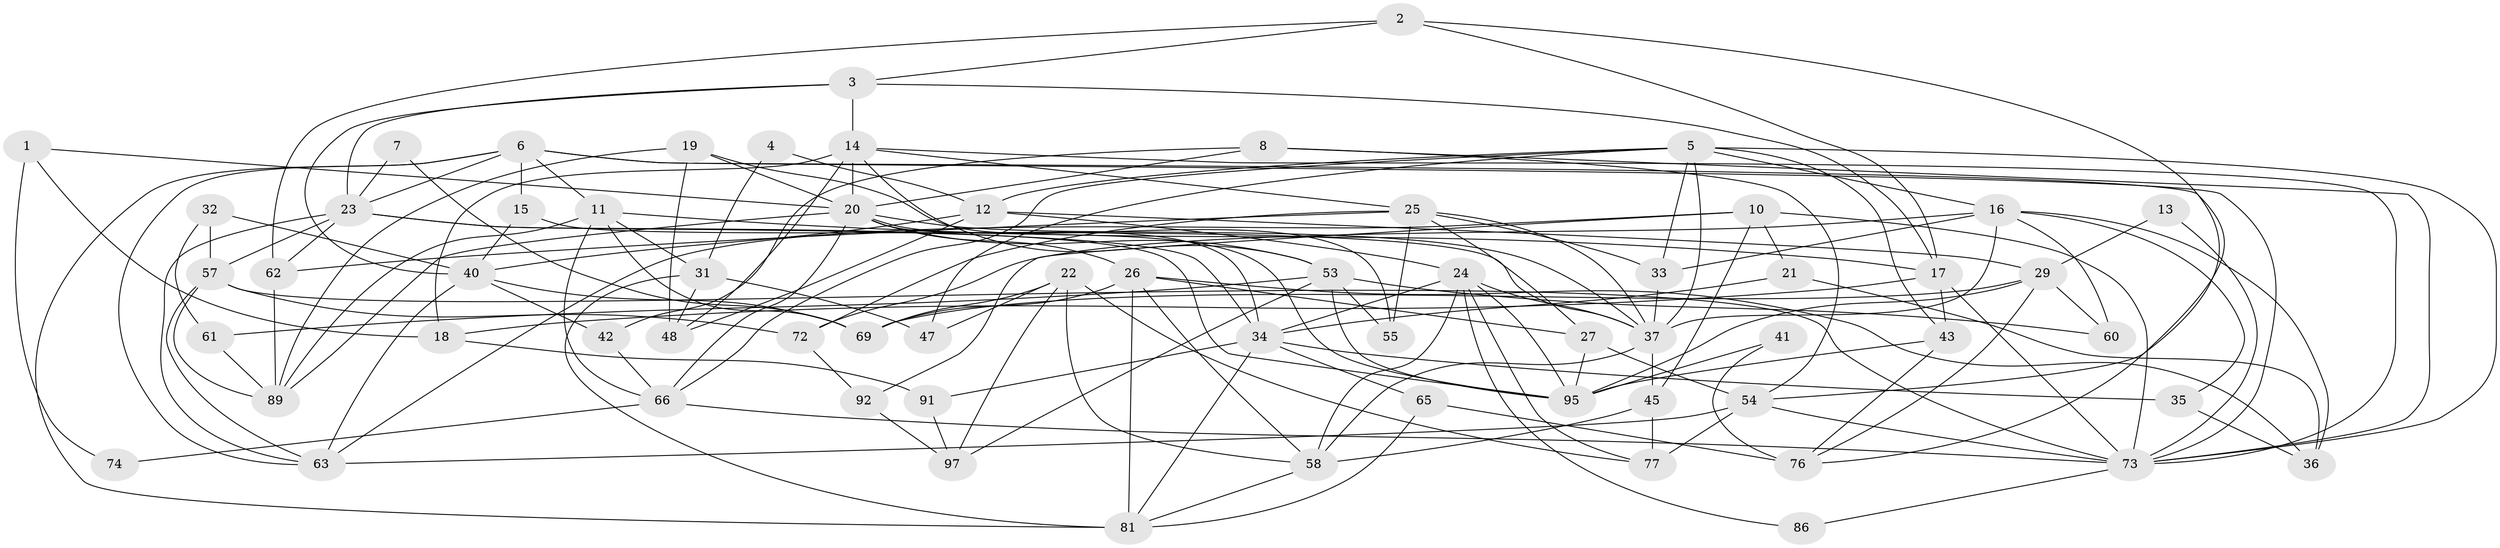 // original degree distribution, {3: 0.28, 5: 0.19, 2: 0.11, 7: 0.03, 6: 0.09, 4: 0.29, 8: 0.01}
// Generated by graph-tools (version 1.1) at 2025/38/02/21/25 10:38:59]
// undirected, 65 vertices, 161 edges
graph export_dot {
graph [start="1"]
  node [color=gray90,style=filled];
  1;
  2 [super="+64"];
  3;
  4;
  5 [super="+38"];
  6 [super="+28"];
  7;
  8 [super="+9"];
  10 [super="+70"];
  11 [super="+50"];
  12 [super="+59"];
  13;
  14 [super="+88"];
  15;
  16 [super="+49"];
  17 [super="+93"];
  18 [super="+46"];
  19;
  20 [super="+79"];
  21 [super="+75"];
  22 [super="+44"];
  23 [super="+56"];
  24 [super="+96"];
  25 [super="+51"];
  26 [super="+67"];
  27 [super="+30"];
  29 [super="+85"];
  31 [super="+39"];
  32;
  33;
  34 [super="+80"];
  35;
  36;
  37 [super="+99"];
  40 [super="+52"];
  41;
  42;
  43;
  45;
  47;
  48;
  53;
  54 [super="+71"];
  55;
  57 [super="+83"];
  58 [super="+82"];
  60 [super="+78"];
  61;
  62 [super="+94"];
  63 [super="+68"];
  65;
  66 [super="+87"];
  69;
  72;
  73 [super="+84"];
  74;
  76 [super="+90"];
  77;
  81 [super="+98"];
  86;
  89;
  91;
  92;
  95 [super="+100"];
  97;
  1 -- 18;
  1 -- 74;
  1 -- 20;
  2 -- 3;
  2 -- 17;
  2 -- 54;
  2 -- 62;
  3 -- 23;
  3 -- 14;
  3 -- 17;
  3 -- 40;
  4 -- 12;
  4 -- 31;
  5 -- 37;
  5 -- 43;
  5 -- 47;
  5 -- 66;
  5 -- 73;
  5 -- 16;
  5 -- 33;
  5 -- 12;
  6 -- 15;
  6 -- 23;
  6 -- 73;
  6 -- 81;
  6 -- 11;
  6 -- 76;
  6 -- 63;
  7 -- 69;
  7 -- 23;
  8 -- 73;
  8 -- 54;
  8 -- 42;
  8 -- 20;
  10 -- 45;
  10 -- 21;
  10 -- 73;
  10 -- 92;
  10 -- 63;
  11 -- 89;
  11 -- 17;
  11 -- 66;
  11 -- 69;
  11 -- 31;
  12 -- 29;
  12 -- 48;
  12 -- 40;
  12 -- 24;
  13 -- 73;
  13 -- 29;
  14 -- 48;
  14 -- 53;
  14 -- 18 [weight=2];
  14 -- 73;
  14 -- 25;
  14 -- 20;
  15 -- 37;
  15 -- 40;
  16 -- 72;
  16 -- 33;
  16 -- 35;
  16 -- 36;
  16 -- 60;
  16 -- 37;
  17 -- 18;
  17 -- 73;
  17 -- 43;
  18 -- 91;
  19 -- 55;
  19 -- 48;
  19 -- 89;
  19 -- 20;
  20 -- 37;
  20 -- 53;
  20 -- 34;
  20 -- 66;
  20 -- 89;
  20 -- 95;
  20 -- 26;
  21 -- 36;
  21 -- 34;
  22 -- 69;
  22 -- 58;
  22 -- 97;
  22 -- 77;
  22 -- 47;
  23 -- 34;
  23 -- 57;
  23 -- 62;
  23 -- 95;
  23 -- 63;
  24 -- 77;
  24 -- 95;
  24 -- 34;
  24 -- 86;
  24 -- 37;
  24 -- 58;
  25 -- 55;
  25 -- 72;
  25 -- 27;
  25 -- 33;
  25 -- 62;
  25 -- 37;
  26 -- 58;
  26 -- 27;
  26 -- 36;
  26 -- 69;
  26 -- 81;
  27 -- 54;
  27 -- 95;
  29 -- 69;
  29 -- 76;
  29 -- 95;
  29 -- 60;
  31 -- 47;
  31 -- 48;
  31 -- 81;
  32 -- 40;
  32 -- 61;
  32 -- 57;
  33 -- 37;
  34 -- 91;
  34 -- 65;
  34 -- 35;
  34 -- 81;
  35 -- 36;
  37 -- 45;
  37 -- 58;
  40 -- 42;
  40 -- 63;
  40 -- 69;
  41 -- 76;
  41 -- 95;
  42 -- 66;
  43 -- 95;
  43 -- 76;
  45 -- 58;
  45 -- 77;
  53 -- 95;
  53 -- 55;
  53 -- 61;
  53 -- 97;
  53 -- 60;
  54 -- 77 [weight=2];
  54 -- 63;
  54 -- 73;
  57 -- 73;
  57 -- 72;
  57 -- 89;
  57 -- 63;
  58 -- 81;
  61 -- 89;
  62 -- 89;
  65 -- 76;
  65 -- 81;
  66 -- 74;
  66 -- 73;
  72 -- 92;
  73 -- 86;
  91 -- 97;
  92 -- 97;
}

